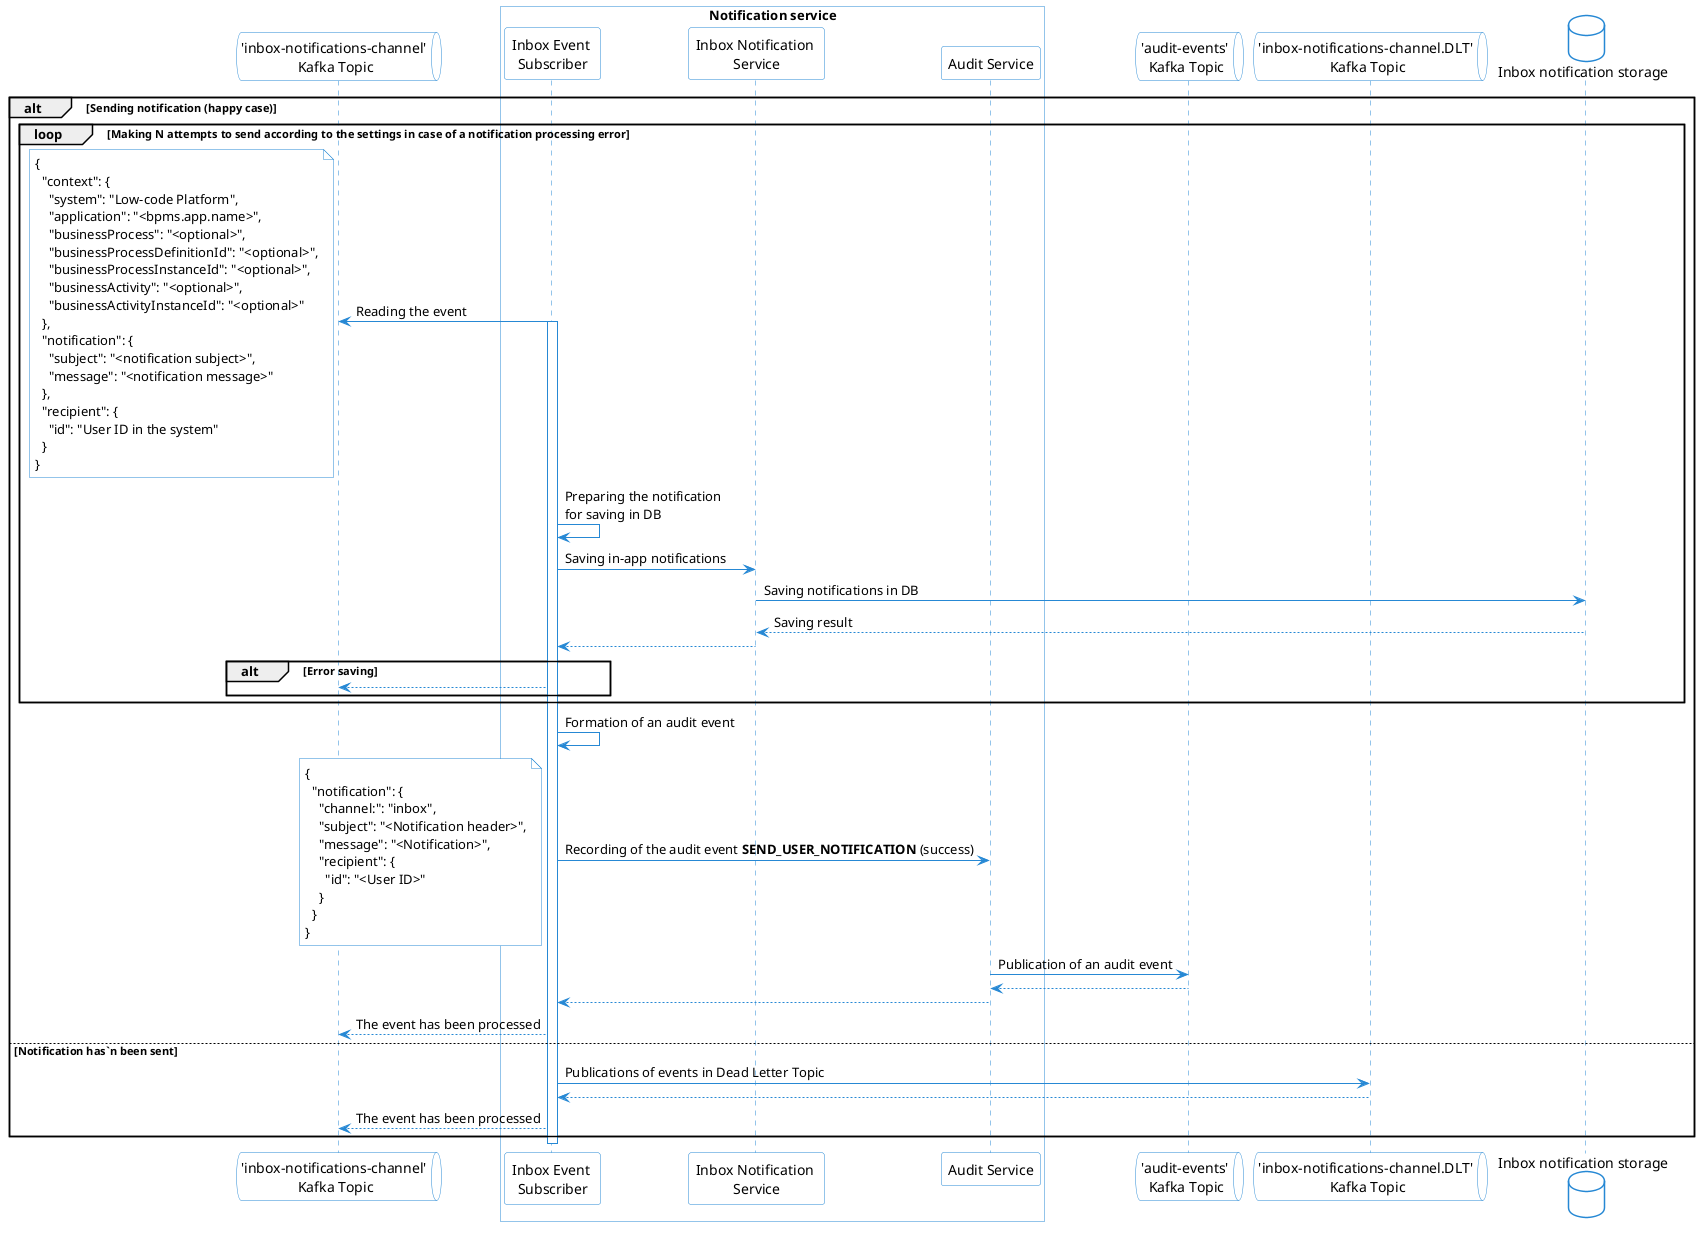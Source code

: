 @startuml
skinparam shadowing false
skinparam DatabaseBackgroundColor white
skinparam DatabaseBorderColor #2688d4
skinparam QueueBackgroundColor white
skinparam QueueBorderColor #2688d4
skinparam NoteBackgroundColor white
skinparam NoteBorderColor #2688d4
skinparam sequence {
    ArrowColor #2688d4
    ActorBorderColor #2688d4
    LifeLineBorderColor #2688d4
    ParticipantBorderColor #2688d4
    ParticipantBackgroundColor white
    BoxBorderColor #2688d4
    BoxBackgroundColor white
}

queue "'inbox-notifications-channel'\n Kafka Topic" as inbox_notifications_channel_kafka_topic

box "Notification service"
  participant "Inbox Event \nSubscriber" as notification_kafka_subscriber
  participant "Inbox Notification \nService" as inbox_notification_service
  participant "Audit Service" as audit_service
end box

queue "'audit-events'\n Kafka Topic" as audit_events_kafka_topic

queue "'inbox-notifications-channel.DLT'\n Kafka Topic" as inbox_notifications_channel_dlt_kafka_topic

database "Inbox notification storage" as inbox_db

alt Sending notification (happy case)
loop Making N attempts to send according to the settings in case of a notification processing error
notification_kafka_subscriber -> inbox_notifications_channel_kafka_topic: Reading the event
note left
  {
    "context": {
      "system": "Low-code Platform",
      "application": "<bpms.app.name>",
      "businessProcess": "<optional>",
      "businessProcessDefinitionId": "<optional>",
      "businessProcessInstanceId": "<optional>",
      "businessActivity": "<optional>",
      "businessActivityInstanceId": "<optional>"
    },
    "notification": {
      "subject": "<notification subject>",
      "message": "<notification message>"
    },
    "recipient": {
      "id": "User ID in the system"
    }
  }
  end note
activate notification_kafka_subscriber
notification_kafka_subscriber -> notification_kafka_subscriber: Preparing the notification \nfor saving in DB
notification_kafka_subscriber -> inbox_notification_service: Saving in-app notifications
inbox_notification_service -> inbox_db: Saving notifications in DB
inbox_db --> inbox_notification_service: Saving result
inbox_notification_service --> notification_kafka_subscriber
  alt Error saving
    notification_kafka_subscriber --> inbox_notifications_channel_kafka_topic
  end
end
    notification_kafka_subscriber -> notification_kafka_subscriber: Formation of an audit event
    notification_kafka_subscriber -> audit_service: Recording of the audit event **SEND_USER_NOTIFICATION** (success)
    note left
    {
      "notification": {
        "channel:": "inbox",
        "subject": "<Notification header>",
        "message": "<Notification>",
        "recipient": {
          "id": "<User ID>"
        }
      }
    }
    end note
    audit_service -> audit_events_kafka_topic: Publication of an audit event
    audit_events_kafka_topic --> audit_service
    audit_service --> notification_kafka_subscriber
    notification_kafka_subscriber --> inbox_notifications_channel_kafka_topic: The event has been processed

else Notification has`n been sent
    notification_kafka_subscriber -> inbox_notifications_channel_dlt_kafka_topic: Publications of events in Dead Letter Topic
    inbox_notifications_channel_dlt_kafka_topic --> notification_kafka_subscriber
    notification_kafka_subscriber --> inbox_notifications_channel_kafka_topic: The event has been processed
end
deactivate notification_kafka_subscriber
@enduml